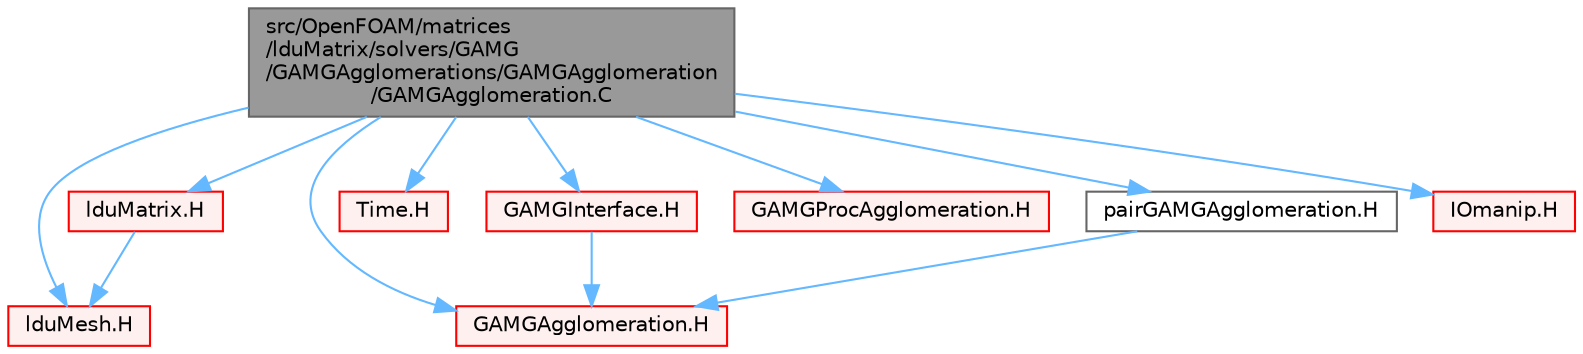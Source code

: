 digraph "src/OpenFOAM/matrices/lduMatrix/solvers/GAMG/GAMGAgglomerations/GAMGAgglomeration/GAMGAgglomeration.C"
{
 // LATEX_PDF_SIZE
  bgcolor="transparent";
  edge [fontname=Helvetica,fontsize=10,labelfontname=Helvetica,labelfontsize=10];
  node [fontname=Helvetica,fontsize=10,shape=box,height=0.2,width=0.4];
  Node1 [id="Node000001",label="src/OpenFOAM/matrices\l/lduMatrix/solvers/GAMG\l/GAMGAgglomerations/GAMGAgglomeration\l/GAMGAgglomeration.C",height=0.2,width=0.4,color="gray40", fillcolor="grey60", style="filled", fontcolor="black",tooltip=" "];
  Node1 -> Node2 [id="edge1_Node000001_Node000002",color="steelblue1",style="solid",tooltip=" "];
  Node2 [id="Node000002",label="GAMGAgglomeration.H",height=0.2,width=0.4,color="red", fillcolor="#FFF0F0", style="filled",URL="$GAMGAgglomeration_8H.html",tooltip=" "];
  Node1 -> Node154 [id="edge2_Node000001_Node000154",color="steelblue1",style="solid",tooltip=" "];
  Node154 [id="Node000154",label="lduMesh.H",height=0.2,width=0.4,color="red", fillcolor="#FFF0F0", style="filled",URL="$lduMesh_8H.html",tooltip=" "];
  Node1 -> Node213 [id="edge3_Node000001_Node000213",color="steelblue1",style="solid",tooltip=" "];
  Node213 [id="Node000213",label="lduMatrix.H",height=0.2,width=0.4,color="red", fillcolor="#FFF0F0", style="filled",URL="$lduMatrix_8H.html",tooltip=" "];
  Node213 -> Node154 [id="edge4_Node000213_Node000154",color="steelblue1",style="solid",tooltip=" "];
  Node1 -> Node231 [id="edge5_Node000001_Node000231",color="steelblue1",style="solid",tooltip=" "];
  Node231 [id="Node000231",label="Time.H",height=0.2,width=0.4,color="red", fillcolor="#FFF0F0", style="filled",URL="$Time_8H.html",tooltip=" "];
  Node1 -> Node288 [id="edge6_Node000001_Node000288",color="steelblue1",style="solid",tooltip=" "];
  Node288 [id="Node000288",label="GAMGInterface.H",height=0.2,width=0.4,color="red", fillcolor="#FFF0F0", style="filled",URL="$GAMGInterface_8H.html",tooltip=" "];
  Node288 -> Node2 [id="edge7_Node000288_Node000002",color="steelblue1",style="solid",tooltip=" "];
  Node1 -> Node289 [id="edge8_Node000001_Node000289",color="steelblue1",style="solid",tooltip=" "];
  Node289 [id="Node000289",label="GAMGProcAgglomeration.H",height=0.2,width=0.4,color="red", fillcolor="#FFF0F0", style="filled",URL="$GAMGProcAgglomeration_8H.html",tooltip=" "];
  Node1 -> Node290 [id="edge9_Node000001_Node000290",color="steelblue1",style="solid",tooltip=" "];
  Node290 [id="Node000290",label="pairGAMGAgglomeration.H",height=0.2,width=0.4,color="grey40", fillcolor="white", style="filled",URL="$pairGAMGAgglomeration_8H.html",tooltip=" "];
  Node290 -> Node2 [id="edge10_Node000290_Node000002",color="steelblue1",style="solid",tooltip=" "];
  Node1 -> Node291 [id="edge11_Node000001_Node000291",color="steelblue1",style="solid",tooltip=" "];
  Node291 [id="Node000291",label="IOmanip.H",height=0.2,width=0.4,color="red", fillcolor="#FFF0F0", style="filled",URL="$IOmanip_8H.html",tooltip="Istream and Ostream manipulators taking arguments."];
}
